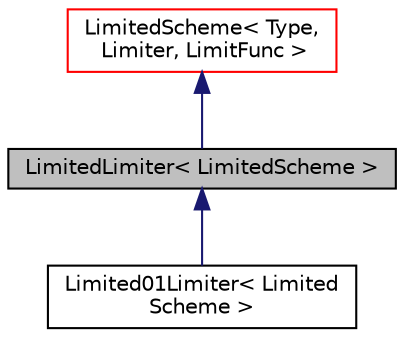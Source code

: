 digraph "LimitedLimiter&lt; LimitedScheme &gt;"
{
  bgcolor="transparent";
  edge [fontname="Helvetica",fontsize="10",labelfontname="Helvetica",labelfontsize="10"];
  node [fontname="Helvetica",fontsize="10",shape=record];
  Node1 [label="LimitedLimiter\< LimitedScheme \>",height=0.2,width=0.4,color="black", fillcolor="grey75", style="filled", fontcolor="black"];
  Node2 -> Node1 [dir="back",color="midnightblue",fontsize="10",style="solid",fontname="Helvetica"];
  Node2 [label="LimitedScheme\< Type,\l Limiter, LimitFunc \>",height=0.2,width=0.4,color="red",URL="$a01345.html",tooltip="Class to create NVD/TVD limited weighting-factors. "];
  Node1 -> Node3 [dir="back",color="midnightblue",fontsize="10",style="solid",fontname="Helvetica"];
  Node3 [label="Limited01Limiter\< Limited\lScheme \>",height=0.2,width=0.4,color="black",URL="$a01340.html",tooltip="A LimitedLimiter with the range 0-1. "];
}

